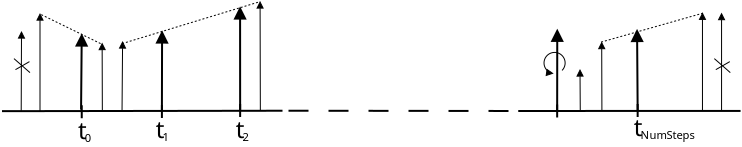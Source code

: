 <?xml version="1.0" encoding="UTF-8"?>
<dia:diagram xmlns:dia="http://www.lysator.liu.se/~alla/dia/">
  <dia:layer name="Fons" visible="true">
    <dia:object type="Standard - Line" version="0" id="O0">
      <dia:attribute name="obj_pos">
        <dia:point val="3.05,12.009"/>
      </dia:attribute>
      <dia:attribute name="obj_bb">
        <dia:rectangle val="3.0,11.937;17.125,12.059"/>
      </dia:attribute>
      <dia:attribute name="conn_endpoints">
        <dia:point val="3.05,12.009"/>
        <dia:point val="17.075,11.988"/>
      </dia:attribute>
      <dia:attribute name="numcp">
        <dia:int val="1"/>
      </dia:attribute>
    </dia:object>
    <dia:object type="Standard - Line" version="0" id="O1">
      <dia:attribute name="obj_pos">
        <dia:point val="7.037,11.713"/>
      </dia:attribute>
      <dia:attribute name="obj_bb">
        <dia:rectangle val="6.987,11.662;7.088,12.412"/>
      </dia:attribute>
      <dia:attribute name="conn_endpoints">
        <dia:point val="7.037,11.713"/>
        <dia:point val="7.037,12.363"/>
      </dia:attribute>
      <dia:attribute name="numcp">
        <dia:int val="1"/>
      </dia:attribute>
    </dia:object>
    <dia:object type="Standard - Line" version="0" id="O2">
      <dia:attribute name="obj_pos">
        <dia:point val="11.045,11.7"/>
      </dia:attribute>
      <dia:attribute name="obj_bb">
        <dia:rectangle val="10.995,11.65;11.095,12.4"/>
      </dia:attribute>
      <dia:attribute name="conn_endpoints">
        <dia:point val="11.045,11.7"/>
        <dia:point val="11.045,12.35"/>
      </dia:attribute>
      <dia:attribute name="numcp">
        <dia:int val="1"/>
      </dia:attribute>
    </dia:object>
    <dia:object type="Standard - Line" version="0" id="O3">
      <dia:attribute name="obj_pos">
        <dia:point val="14.957,11.65"/>
      </dia:attribute>
      <dia:attribute name="obj_bb">
        <dia:rectangle val="14.908,11.6;15.008,12.35"/>
      </dia:attribute>
      <dia:attribute name="conn_endpoints">
        <dia:point val="14.957,11.65"/>
        <dia:point val="14.957,12.3"/>
      </dia:attribute>
      <dia:attribute name="numcp">
        <dia:int val="1"/>
      </dia:attribute>
    </dia:object>
    <dia:object type="Standard - Line" version="0" id="O4">
      <dia:attribute name="obj_pos">
        <dia:point val="30.808,11.675"/>
      </dia:attribute>
      <dia:attribute name="obj_bb">
        <dia:rectangle val="30.758,11.625;30.858,12.375"/>
      </dia:attribute>
      <dia:attribute name="conn_endpoints">
        <dia:point val="30.808,11.675"/>
        <dia:point val="30.808,12.325"/>
      </dia:attribute>
      <dia:attribute name="numcp">
        <dia:int val="1"/>
      </dia:attribute>
    </dia:object>
    <dia:object type="Standard - Line" version="0" id="O5">
      <dia:attribute name="obj_pos">
        <dia:point val="34.833,11.65"/>
      </dia:attribute>
      <dia:attribute name="obj_bb">
        <dia:rectangle val="34.783,11.6;34.883,12.35"/>
      </dia:attribute>
      <dia:attribute name="conn_endpoints">
        <dia:point val="34.833,11.65"/>
        <dia:point val="34.833,12.3"/>
      </dia:attribute>
      <dia:attribute name="numcp">
        <dia:int val="1"/>
      </dia:attribute>
    </dia:object>
    <dia:object type="Standard - Text" version="0" id="O6">
      <dia:attribute name="obj_pos">
        <dia:point val="6.85,13.412"/>
      </dia:attribute>
      <dia:attribute name="obj_bb">
        <dia:rectangle val="6.85,12.312;7.15,14.062"/>
      </dia:attribute>
      <dia:attribute name="text">
        <dia:composite type="text">
          <dia:attribute name="string">
            <dia:string>#t#</dia:string>
          </dia:attribute>
          <dia:attribute name="font">
            <dia:font family="sans" style="0" name="Helvetica"/>
          </dia:attribute>
          <dia:attribute name="height">
            <dia:real val="1.5"/>
          </dia:attribute>
          <dia:attribute name="pos">
            <dia:point val="6.85,13.412"/>
          </dia:attribute>
          <dia:attribute name="color">
            <dia:color val="#000000"/>
          </dia:attribute>
          <dia:attribute name="alignment">
            <dia:enum val="0"/>
          </dia:attribute>
        </dia:composite>
      </dia:attribute>
    </dia:object>
    <dia:object type="Standard - Text" version="0" id="O7">
      <dia:attribute name="obj_pos">
        <dia:point val="7.187,13.55"/>
      </dia:attribute>
      <dia:attribute name="obj_bb">
        <dia:rectangle val="7.187,13;7.487,13.85"/>
      </dia:attribute>
      <dia:attribute name="text">
        <dia:composite type="text">
          <dia:attribute name="string">
            <dia:string>#0#</dia:string>
          </dia:attribute>
          <dia:attribute name="font">
            <dia:font family="sans" style="0" name="Helvetica"/>
          </dia:attribute>
          <dia:attribute name="height">
            <dia:real val="0.7"/>
          </dia:attribute>
          <dia:attribute name="pos">
            <dia:point val="7.187,13.55"/>
          </dia:attribute>
          <dia:attribute name="color">
            <dia:color val="#000000"/>
          </dia:attribute>
          <dia:attribute name="alignment">
            <dia:enum val="0"/>
          </dia:attribute>
        </dia:composite>
      </dia:attribute>
    </dia:object>
    <dia:object type="Standard - Line" version="0" id="O8">
      <dia:attribute name="obj_pos">
        <dia:point val="28.862,12"/>
      </dia:attribute>
      <dia:attribute name="obj_bb">
        <dia:rectangle val="28.812,11.947;40.028,12.05"/>
      </dia:attribute>
      <dia:attribute name="conn_endpoints">
        <dia:point val="28.862,12"/>
        <dia:point val="39.978,11.997"/>
      </dia:attribute>
      <dia:attribute name="numcp">
        <dia:int val="1"/>
      </dia:attribute>
    </dia:object>
    <dia:object type="Standard - Line" version="0" id="O9">
      <dia:attribute name="obj_pos">
        <dia:point val="17.375,11.988"/>
      </dia:attribute>
      <dia:attribute name="obj_bb">
        <dia:rectangle val="17.325,11.937;28.462,12.05"/>
      </dia:attribute>
      <dia:attribute name="conn_endpoints">
        <dia:point val="17.375,11.988"/>
        <dia:point val="28.412,12"/>
      </dia:attribute>
      <dia:attribute name="numcp">
        <dia:int val="1"/>
      </dia:attribute>
      <dia:attribute name="line_style">
        <dia:enum val="1"/>
      </dia:attribute>
    </dia:object>
    <dia:object type="Standard - Text" version="0" id="O10">
      <dia:attribute name="obj_pos">
        <dia:point val="10.74,13.363"/>
      </dia:attribute>
      <dia:attribute name="obj_bb">
        <dia:rectangle val="10.74,12.262;11.04,14.012"/>
      </dia:attribute>
      <dia:attribute name="text">
        <dia:composite type="text">
          <dia:attribute name="string">
            <dia:string>#t#</dia:string>
          </dia:attribute>
          <dia:attribute name="font">
            <dia:font family="sans" style="0" name="Helvetica"/>
          </dia:attribute>
          <dia:attribute name="height">
            <dia:real val="1.5"/>
          </dia:attribute>
          <dia:attribute name="pos">
            <dia:point val="10.74,13.363"/>
          </dia:attribute>
          <dia:attribute name="color">
            <dia:color val="#000000"/>
          </dia:attribute>
          <dia:attribute name="alignment">
            <dia:enum val="0"/>
          </dia:attribute>
        </dia:composite>
      </dia:attribute>
    </dia:object>
    <dia:object type="Standard - Text" version="0" id="O11">
      <dia:attribute name="obj_pos">
        <dia:point val="11.078,13.5"/>
      </dia:attribute>
      <dia:attribute name="obj_bb">
        <dia:rectangle val="11.078,12.95;11.378,13.8"/>
      </dia:attribute>
      <dia:attribute name="text">
        <dia:composite type="text">
          <dia:attribute name="string">
            <dia:string>#1#</dia:string>
          </dia:attribute>
          <dia:attribute name="font">
            <dia:font family="sans" style="0" name="Helvetica"/>
          </dia:attribute>
          <dia:attribute name="height">
            <dia:real val="0.7"/>
          </dia:attribute>
          <dia:attribute name="pos">
            <dia:point val="11.078,13.5"/>
          </dia:attribute>
          <dia:attribute name="color">
            <dia:color val="#000000"/>
          </dia:attribute>
          <dia:attribute name="alignment">
            <dia:enum val="0"/>
          </dia:attribute>
        </dia:composite>
      </dia:attribute>
    </dia:object>
    <dia:object type="Standard - Text" version="0" id="O12">
      <dia:attribute name="obj_pos">
        <dia:point val="34.64,13.262"/>
      </dia:attribute>
      <dia:attribute name="obj_bb">
        <dia:rectangle val="34.64,12.162;34.94,13.912"/>
      </dia:attribute>
      <dia:attribute name="text">
        <dia:composite type="text">
          <dia:attribute name="string">
            <dia:string>#t#</dia:string>
          </dia:attribute>
          <dia:attribute name="font">
            <dia:font family="sans" style="0" name="Helvetica"/>
          </dia:attribute>
          <dia:attribute name="height">
            <dia:real val="1.5"/>
          </dia:attribute>
          <dia:attribute name="pos">
            <dia:point val="34.64,13.262"/>
          </dia:attribute>
          <dia:attribute name="color">
            <dia:color val="#000000"/>
          </dia:attribute>
          <dia:attribute name="alignment">
            <dia:enum val="0"/>
          </dia:attribute>
        </dia:composite>
      </dia:attribute>
    </dia:object>
    <dia:object type="Standard - Text" version="0" id="O13">
      <dia:attribute name="obj_pos">
        <dia:point val="34.978,13.4"/>
      </dia:attribute>
      <dia:attribute name="obj_bb">
        <dia:rectangle val="34.978,12.85;37.578,13.7"/>
      </dia:attribute>
      <dia:attribute name="text">
        <dia:composite type="text">
          <dia:attribute name="string">
            <dia:string>#NumSteps#</dia:string>
          </dia:attribute>
          <dia:attribute name="font">
            <dia:font family="sans" style="0" name="Helvetica"/>
          </dia:attribute>
          <dia:attribute name="height">
            <dia:real val="0.7"/>
          </dia:attribute>
          <dia:attribute name="pos">
            <dia:point val="34.978,13.4"/>
          </dia:attribute>
          <dia:attribute name="color">
            <dia:color val="#000000"/>
          </dia:attribute>
          <dia:attribute name="alignment">
            <dia:enum val="0"/>
          </dia:attribute>
        </dia:composite>
      </dia:attribute>
    </dia:object>
    <dia:object type="Standard - Text" version="0" id="O14">
      <dia:attribute name="obj_pos">
        <dia:point val="14.74,13.363"/>
      </dia:attribute>
      <dia:attribute name="obj_bb">
        <dia:rectangle val="14.74,12.262;15.04,14.012"/>
      </dia:attribute>
      <dia:attribute name="text">
        <dia:composite type="text">
          <dia:attribute name="string">
            <dia:string>#t#</dia:string>
          </dia:attribute>
          <dia:attribute name="font">
            <dia:font family="sans" style="0" name="Helvetica"/>
          </dia:attribute>
          <dia:attribute name="height">
            <dia:real val="1.5"/>
          </dia:attribute>
          <dia:attribute name="pos">
            <dia:point val="14.74,13.363"/>
          </dia:attribute>
          <dia:attribute name="color">
            <dia:color val="#000000"/>
          </dia:attribute>
          <dia:attribute name="alignment">
            <dia:enum val="0"/>
          </dia:attribute>
        </dia:composite>
      </dia:attribute>
    </dia:object>
    <dia:object type="Standard - Text" version="0" id="O15">
      <dia:attribute name="obj_pos">
        <dia:point val="15.078,13.5"/>
      </dia:attribute>
      <dia:attribute name="obj_bb">
        <dia:rectangle val="15.078,12.95;15.378,13.8"/>
      </dia:attribute>
      <dia:attribute name="text">
        <dia:composite type="text">
          <dia:attribute name="string">
            <dia:string>#2#</dia:string>
          </dia:attribute>
          <dia:attribute name="font">
            <dia:font family="sans" style="0" name="Helvetica"/>
          </dia:attribute>
          <dia:attribute name="height">
            <dia:real val="0.7"/>
          </dia:attribute>
          <dia:attribute name="pos">
            <dia:point val="15.078,13.5"/>
          </dia:attribute>
          <dia:attribute name="color">
            <dia:color val="#000000"/>
          </dia:attribute>
          <dia:attribute name="alignment">
            <dia:enum val="0"/>
          </dia:attribute>
        </dia:composite>
      </dia:attribute>
    </dia:object>
    <dia:object type="Standard - Line" version="0" id="O16">
      <dia:attribute name="obj_pos">
        <dia:point val="4.95,12.009"/>
      </dia:attribute>
      <dia:attribute name="obj_bb">
        <dia:rectangle val="4.65,7.109;5.25,12.034"/>
      </dia:attribute>
      <dia:attribute name="conn_endpoints">
        <dia:point val="4.95,12.009"/>
        <dia:point val="4.95,7.134"/>
      </dia:attribute>
      <dia:attribute name="numcp">
        <dia:int val="1"/>
      </dia:attribute>
      <dia:attribute name="line_width">
        <dia:real val="0.05"/>
      </dia:attribute>
      <dia:attribute name="end_arrow">
        <dia:enum val="3"/>
      </dia:attribute>
      <dia:attribute name="end_arrow_length">
        <dia:real val="0.3"/>
      </dia:attribute>
      <dia:attribute name="end_arrow_width">
        <dia:real val="0.3"/>
      </dia:attribute>
    </dia:object>
    <dia:object type="Standard - Line" version="0" id="O17">
      <dia:attribute name="obj_pos">
        <dia:point val="5.012,7.182"/>
      </dia:attribute>
      <dia:attribute name="obj_bb">
        <dia:rectangle val="4.979,7.149;8.121,8.715"/>
      </dia:attribute>
      <dia:attribute name="conn_endpoints">
        <dia:point val="5.012,7.182"/>
        <dia:point val="8.087,8.682"/>
      </dia:attribute>
      <dia:attribute name="numcp">
        <dia:int val="1"/>
      </dia:attribute>
      <dia:attribute name="line_width">
        <dia:real val="0.05"/>
      </dia:attribute>
      <dia:attribute name="line_style">
        <dia:enum val="4"/>
      </dia:attribute>
    </dia:object>
    <dia:object type="Standard - Line" version="0" id="O18">
      <dia:attribute name="obj_pos">
        <dia:point val="8.067,12.009"/>
      </dia:attribute>
      <dia:attribute name="obj_bb">
        <dia:rectangle val="7.757,8.583;8.357,12.034"/>
      </dia:attribute>
      <dia:attribute name="conn_endpoints">
        <dia:point val="8.067,12.009"/>
        <dia:point val="8.057,8.609"/>
      </dia:attribute>
      <dia:attribute name="numcp">
        <dia:int val="1"/>
      </dia:attribute>
      <dia:attribute name="line_width">
        <dia:real val="0.05"/>
      </dia:attribute>
      <dia:attribute name="end_arrow">
        <dia:enum val="3"/>
      </dia:attribute>
      <dia:attribute name="end_arrow_length">
        <dia:real val="0.3"/>
      </dia:attribute>
      <dia:attribute name="end_arrow_width">
        <dia:real val="0.3"/>
      </dia:attribute>
    </dia:object>
    <dia:object type="Standard - Line" version="0" id="O19">
      <dia:attribute name="obj_pos">
        <dia:point val="11.045,12.025"/>
      </dia:attribute>
      <dia:attribute name="obj_bb">
        <dia:rectangle val="10.554,7.981;11.554,12.075"/>
      </dia:attribute>
      <dia:attribute name="conn_endpoints">
        <dia:point val="11.045,12.025"/>
        <dia:point val="11.054,8.032"/>
      </dia:attribute>
      <dia:attribute name="numcp">
        <dia:int val="1"/>
      </dia:attribute>
      <dia:attribute name="end_arrow">
        <dia:enum val="3"/>
      </dia:attribute>
      <dia:attribute name="end_arrow_length">
        <dia:real val="0.5"/>
      </dia:attribute>
      <dia:attribute name="end_arrow_width">
        <dia:real val="0.5"/>
      </dia:attribute>
      <dia:connections>
        <dia:connection handle="0" to="O2" connection="0"/>
      </dia:connections>
    </dia:object>
    <dia:object type="Standard - Line" version="0" id="O20">
      <dia:attribute name="obj_pos">
        <dia:point val="15.967,11.959"/>
      </dia:attribute>
      <dia:attribute name="obj_bb">
        <dia:rectangle val="15.654,6.506;16.254,11.985"/>
      </dia:attribute>
      <dia:attribute name="conn_endpoints">
        <dia:point val="15.967,11.959"/>
        <dia:point val="15.954,6.532"/>
      </dia:attribute>
      <dia:attribute name="numcp">
        <dia:int val="1"/>
      </dia:attribute>
      <dia:attribute name="line_width">
        <dia:real val="0.05"/>
      </dia:attribute>
      <dia:attribute name="end_arrow">
        <dia:enum val="3"/>
      </dia:attribute>
      <dia:attribute name="end_arrow_length">
        <dia:real val="0.3"/>
      </dia:attribute>
      <dia:attribute name="end_arrow_width">
        <dia:real val="0.3"/>
      </dia:attribute>
    </dia:object>
    <dia:object type="Standard - Line" version="0" id="O21">
      <dia:attribute name="obj_pos">
        <dia:point val="14.957,11.975"/>
      </dia:attribute>
      <dia:attribute name="obj_bb">
        <dia:rectangle val="14.454,6.782;15.454,12.025"/>
      </dia:attribute>
      <dia:attribute name="conn_endpoints">
        <dia:point val="14.957,11.975"/>
        <dia:point val="14.954,6.832"/>
      </dia:attribute>
      <dia:attribute name="numcp">
        <dia:int val="1"/>
      </dia:attribute>
      <dia:attribute name="end_arrow">
        <dia:enum val="3"/>
      </dia:attribute>
      <dia:attribute name="end_arrow_length">
        <dia:real val="0.5"/>
      </dia:attribute>
      <dia:attribute name="end_arrow_width">
        <dia:real val="0.5"/>
      </dia:attribute>
      <dia:connections>
        <dia:connection handle="0" to="O3" connection="0"/>
      </dia:connections>
    </dia:object>
    <dia:object type="Standard - Line" version="0" id="O22">
      <dia:attribute name="obj_pos">
        <dia:point val="30.808,12"/>
      </dia:attribute>
      <dia:attribute name="obj_bb">
        <dia:rectangle val="30.313,7.896;31.313,12.05"/>
      </dia:attribute>
      <dia:attribute name="conn_endpoints">
        <dia:point val="30.808,12"/>
        <dia:point val="30.813,7.947"/>
      </dia:attribute>
      <dia:attribute name="numcp">
        <dia:int val="1"/>
      </dia:attribute>
      <dia:attribute name="end_arrow">
        <dia:enum val="3"/>
      </dia:attribute>
      <dia:attribute name="end_arrow_length">
        <dia:real val="0.5"/>
      </dia:attribute>
      <dia:attribute name="end_arrow_width">
        <dia:real val="0.5"/>
      </dia:attribute>
      <dia:connections>
        <dia:connection handle="0" to="O4" connection="0"/>
      </dia:connections>
    </dia:object>
    <dia:object type="Standard - Arc" version="0" id="O23">
      <dia:attribute name="obj_pos">
        <dia:point val="31.053,9.972"/>
      </dia:attribute>
      <dia:attribute name="obj_bb">
        <dia:rectangle val="30.125,9.046;31.232,10.414"/>
      </dia:attribute>
      <dia:attribute name="conn_endpoints">
        <dia:point val="31.053,9.972"/>
        <dia:point val="30.603,10.122"/>
      </dia:attribute>
      <dia:attribute name="curve_distance">
        <dia:real val="1"/>
      </dia:attribute>
      <dia:attribute name="line_width">
        <dia:real val="0.05"/>
      </dia:attribute>
      <dia:attribute name="end_arrow">
        <dia:enum val="3"/>
      </dia:attribute>
      <dia:attribute name="end_arrow_length">
        <dia:real val="0.3"/>
      </dia:attribute>
      <dia:attribute name="end_arrow_width">
        <dia:real val="0.3"/>
      </dia:attribute>
    </dia:object>
    <dia:object type="Standard - Line" version="0" id="O24">
      <dia:attribute name="obj_pos">
        <dia:point val="38.073,11.972"/>
      </dia:attribute>
      <dia:attribute name="obj_bb">
        <dia:rectangle val="37.773,7.072;38.373,11.997"/>
      </dia:attribute>
      <dia:attribute name="conn_endpoints">
        <dia:point val="38.073,11.972"/>
        <dia:point val="38.073,7.097"/>
      </dia:attribute>
      <dia:attribute name="numcp">
        <dia:int val="1"/>
      </dia:attribute>
      <dia:attribute name="line_width">
        <dia:real val="0.05"/>
      </dia:attribute>
      <dia:attribute name="end_arrow">
        <dia:enum val="3"/>
      </dia:attribute>
      <dia:attribute name="end_arrow_length">
        <dia:real val="0.3"/>
      </dia:attribute>
      <dia:attribute name="end_arrow_width">
        <dia:real val="0.3"/>
      </dia:attribute>
    </dia:object>
    <dia:object type="Standard - Line" version="0" id="O25">
      <dia:attribute name="obj_pos">
        <dia:point val="34.833,11.975"/>
      </dia:attribute>
      <dia:attribute name="obj_bb">
        <dia:rectangle val="34.303,7.903;35.303,12.025"/>
      </dia:attribute>
      <dia:attribute name="conn_endpoints">
        <dia:point val="34.833,11.975"/>
        <dia:point val="34.803,7.957"/>
      </dia:attribute>
      <dia:attribute name="numcp">
        <dia:int val="1"/>
      </dia:attribute>
      <dia:attribute name="end_arrow">
        <dia:enum val="3"/>
      </dia:attribute>
      <dia:attribute name="end_arrow_length">
        <dia:real val="0.5"/>
      </dia:attribute>
      <dia:attribute name="end_arrow_width">
        <dia:real val="0.5"/>
      </dia:attribute>
      <dia:connections>
        <dia:connection handle="0" to="O5" connection="0"/>
      </dia:connections>
    </dia:object>
    <dia:object type="Standard - Line" version="0" id="O26">
      <dia:attribute name="obj_pos">
        <dia:point val="33.045,11.96"/>
      </dia:attribute>
      <dia:attribute name="obj_bb">
        <dia:rectangle val="32.735,8.534;33.335,11.985"/>
      </dia:attribute>
      <dia:attribute name="conn_endpoints">
        <dia:point val="33.045,11.96"/>
        <dia:point val="33.035,8.56"/>
      </dia:attribute>
      <dia:attribute name="numcp">
        <dia:int val="1"/>
      </dia:attribute>
      <dia:attribute name="line_width">
        <dia:real val="0.05"/>
      </dia:attribute>
      <dia:attribute name="end_arrow">
        <dia:enum val="3"/>
      </dia:attribute>
      <dia:attribute name="end_arrow_length">
        <dia:real val="0.3"/>
      </dia:attribute>
      <dia:attribute name="end_arrow_width">
        <dia:real val="0.3"/>
      </dia:attribute>
    </dia:object>
    <dia:object type="Standard - Line" version="0" id="O27">
      <dia:attribute name="obj_pos">
        <dia:point val="7.003,11.93"/>
      </dia:attribute>
      <dia:attribute name="obj_bb">
        <dia:rectangle val="6.537,8.127;7.538,11.981"/>
      </dia:attribute>
      <dia:attribute name="conn_endpoints">
        <dia:point val="7.003,11.93"/>
        <dia:point val="7.037,8.182"/>
      </dia:attribute>
      <dia:attribute name="numcp">
        <dia:int val="1"/>
      </dia:attribute>
      <dia:attribute name="end_arrow">
        <dia:enum val="3"/>
      </dia:attribute>
      <dia:attribute name="end_arrow_length">
        <dia:real val="0.5"/>
      </dia:attribute>
      <dia:attribute name="end_arrow_width">
        <dia:real val="0.5"/>
      </dia:attribute>
    </dia:object>
    <dia:object type="Standard - Line" version="0" id="O28">
      <dia:attribute name="obj_pos">
        <dia:point val="9.052,11.963"/>
      </dia:attribute>
      <dia:attribute name="obj_bb">
        <dia:rectangle val="8.779,8.505;9.379,11.988"/>
      </dia:attribute>
      <dia:attribute name="conn_endpoints">
        <dia:point val="9.052,11.963"/>
        <dia:point val="9.079,8.532"/>
      </dia:attribute>
      <dia:attribute name="numcp">
        <dia:int val="1"/>
      </dia:attribute>
      <dia:attribute name="line_width">
        <dia:real val="0.05"/>
      </dia:attribute>
      <dia:attribute name="end_arrow">
        <dia:enum val="3"/>
      </dia:attribute>
      <dia:attribute name="end_arrow_length">
        <dia:real val="0.3"/>
      </dia:attribute>
      <dia:attribute name="end_arrow_width">
        <dia:real val="0.3"/>
      </dia:attribute>
    </dia:object>
    <dia:object type="Standard - Line" version="0" id="O29">
      <dia:attribute name="obj_pos">
        <dia:point val="9.054,8.632"/>
      </dia:attribute>
      <dia:attribute name="obj_bb">
        <dia:rectangle val="9.023,6.501;15.985,8.663"/>
      </dia:attribute>
      <dia:attribute name="conn_endpoints">
        <dia:point val="9.054,8.632"/>
        <dia:point val="15.954,6.532"/>
      </dia:attribute>
      <dia:attribute name="numcp">
        <dia:int val="1"/>
      </dia:attribute>
      <dia:attribute name="line_width">
        <dia:real val="0.05"/>
      </dia:attribute>
      <dia:attribute name="line_style">
        <dia:enum val="4"/>
      </dia:attribute>
    </dia:object>
    <dia:object type="Standard - Line" version="0" id="O30">
      <dia:attribute name="obj_pos">
        <dia:point val="33.003,8.557"/>
      </dia:attribute>
      <dia:attribute name="obj_bb">
        <dia:rectangle val="32.972,7.076;38.134,8.588"/>
      </dia:attribute>
      <dia:attribute name="conn_endpoints">
        <dia:point val="33.003,8.557"/>
        <dia:point val="38.103,7.107"/>
      </dia:attribute>
      <dia:attribute name="numcp">
        <dia:int val="1"/>
      </dia:attribute>
      <dia:attribute name="line_width">
        <dia:real val="0.05"/>
      </dia:attribute>
      <dia:attribute name="line_style">
        <dia:enum val="4"/>
      </dia:attribute>
    </dia:object>
    <dia:object type="Standard - Line" version="0" id="O31">
      <dia:attribute name="obj_pos">
        <dia:point val="39.028,11.987"/>
      </dia:attribute>
      <dia:attribute name="obj_bb">
        <dia:rectangle val="38.728,7.087;39.328,12.012"/>
      </dia:attribute>
      <dia:attribute name="conn_endpoints">
        <dia:point val="39.028,11.987"/>
        <dia:point val="39.028,7.112"/>
      </dia:attribute>
      <dia:attribute name="numcp">
        <dia:int val="1"/>
      </dia:attribute>
      <dia:attribute name="line_width">
        <dia:real val="0.05"/>
      </dia:attribute>
      <dia:attribute name="end_arrow">
        <dia:enum val="3"/>
      </dia:attribute>
      <dia:attribute name="end_arrow_length">
        <dia:real val="0.3"/>
      </dia:attribute>
      <dia:attribute name="end_arrow_width">
        <dia:real val="0.3"/>
      </dia:attribute>
    </dia:object>
    <dia:object type="Standard - Line" version="0" id="O32">
      <dia:attribute name="obj_pos">
        <dia:point val="38.665,9.382"/>
      </dia:attribute>
      <dia:attribute name="obj_bb">
        <dia:rectangle val="38.63,9.347;39.501,10.117"/>
      </dia:attribute>
      <dia:attribute name="conn_endpoints">
        <dia:point val="38.665,9.382"/>
        <dia:point val="39.465,10.082"/>
      </dia:attribute>
      <dia:attribute name="numcp">
        <dia:int val="1"/>
      </dia:attribute>
      <dia:attribute name="line_width">
        <dia:real val="0.05"/>
      </dia:attribute>
    </dia:object>
    <dia:object type="Standard - Line" version="0" id="O33">
      <dia:attribute name="obj_pos">
        <dia:point val="38.74,9.932"/>
      </dia:attribute>
      <dia:attribute name="obj_bb">
        <dia:rectangle val="38.706,9.498;39.474,9.966"/>
      </dia:attribute>
      <dia:attribute name="conn_endpoints">
        <dia:point val="38.74,9.932"/>
        <dia:point val="39.44,9.532"/>
      </dia:attribute>
      <dia:attribute name="numcp">
        <dia:int val="1"/>
      </dia:attribute>
      <dia:attribute name="line_width">
        <dia:real val="0.05"/>
      </dia:attribute>
    </dia:object>
    <dia:object type="Standard - Line" version="0" id="O34">
      <dia:attribute name="obj_pos">
        <dia:point val="4.01,11.987"/>
      </dia:attribute>
      <dia:attribute name="obj_bb">
        <dia:rectangle val="3.725,8.006;4.325,12.012"/>
      </dia:attribute>
      <dia:attribute name="conn_endpoints">
        <dia:point val="4.01,11.987"/>
        <dia:point val="4.025,8.032"/>
      </dia:attribute>
      <dia:attribute name="numcp">
        <dia:int val="1"/>
      </dia:attribute>
      <dia:attribute name="line_width">
        <dia:real val="0.05"/>
      </dia:attribute>
      <dia:attribute name="end_arrow">
        <dia:enum val="3"/>
      </dia:attribute>
      <dia:attribute name="end_arrow_length">
        <dia:real val="0.3"/>
      </dia:attribute>
      <dia:attribute name="end_arrow_width">
        <dia:real val="0.3"/>
      </dia:attribute>
    </dia:object>
    <dia:object type="Standard - Line" version="0" id="O35">
      <dia:attribute name="obj_pos">
        <dia:point val="3.648,9.382"/>
      </dia:attribute>
      <dia:attribute name="obj_bb">
        <dia:rectangle val="3.612,9.347;4.483,10.117"/>
      </dia:attribute>
      <dia:attribute name="conn_endpoints">
        <dia:point val="3.648,9.382"/>
        <dia:point val="4.448,10.082"/>
      </dia:attribute>
      <dia:attribute name="numcp">
        <dia:int val="1"/>
      </dia:attribute>
      <dia:attribute name="line_width">
        <dia:real val="0.05"/>
      </dia:attribute>
    </dia:object>
    <dia:object type="Standard - Line" version="0" id="O36">
      <dia:attribute name="obj_pos">
        <dia:point val="3.723,9.932"/>
      </dia:attribute>
      <dia:attribute name="obj_bb">
        <dia:rectangle val="3.689,9.498;4.457,9.966"/>
      </dia:attribute>
      <dia:attribute name="conn_endpoints">
        <dia:point val="3.723,9.932"/>
        <dia:point val="4.423,9.532"/>
      </dia:attribute>
      <dia:attribute name="numcp">
        <dia:int val="1"/>
      </dia:attribute>
      <dia:attribute name="line_width">
        <dia:real val="0.05"/>
      </dia:attribute>
    </dia:object>
    <dia:object type="Standard - Line" version="0" id="O37">
      <dia:attribute name="obj_pos">
        <dia:point val="31.963,12.007"/>
      </dia:attribute>
      <dia:attribute name="obj_bb">
        <dia:rectangle val="31.65,9.905;32.25,12.032"/>
      </dia:attribute>
      <dia:attribute name="conn_endpoints">
        <dia:point val="31.963,12.007"/>
        <dia:point val="31.95,9.932"/>
      </dia:attribute>
      <dia:attribute name="numcp">
        <dia:int val="1"/>
      </dia:attribute>
      <dia:attribute name="line_width">
        <dia:real val="0.05"/>
      </dia:attribute>
      <dia:attribute name="end_arrow">
        <dia:enum val="3"/>
      </dia:attribute>
      <dia:attribute name="end_arrow_length">
        <dia:real val="0.3"/>
      </dia:attribute>
      <dia:attribute name="end_arrow_width">
        <dia:real val="0.3"/>
      </dia:attribute>
    </dia:object>
  </dia:layer>
</dia:diagram>
